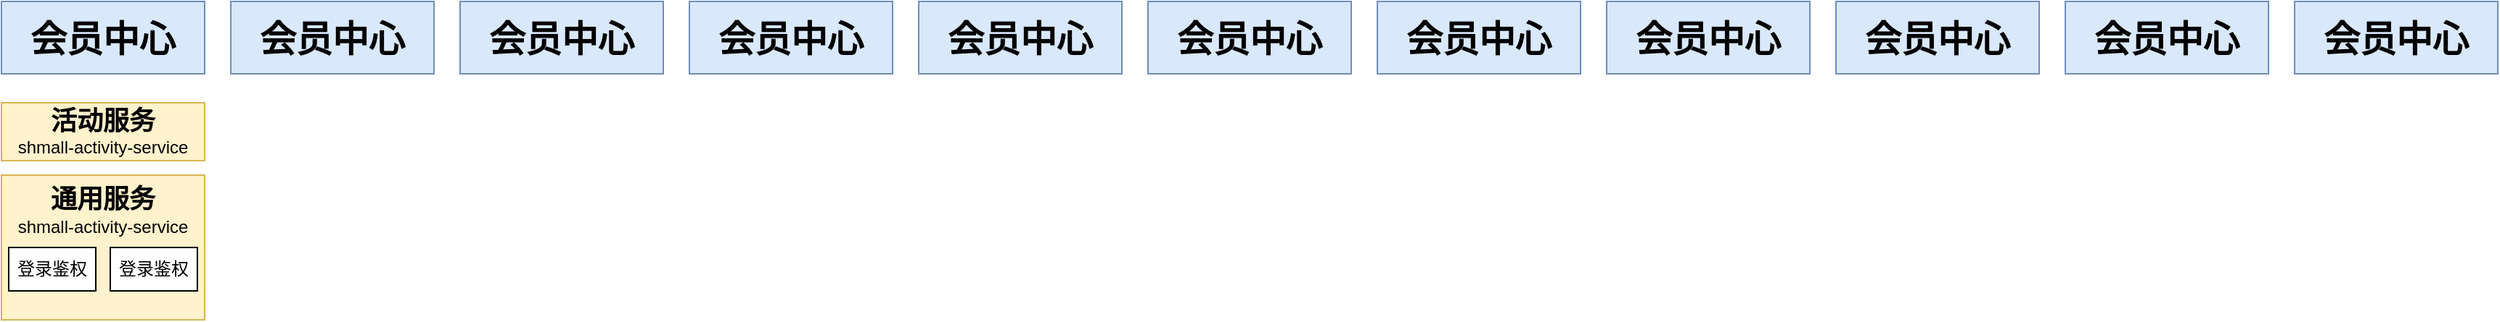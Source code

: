 <mxfile version="24.8.1">
  <diagram name="第 1 页" id="hZs13M3GJtKdBzcRhd1a">
    <mxGraphModel dx="1452" dy="835" grid="1" gridSize="10" guides="1" tooltips="1" connect="1" arrows="1" fold="1" page="1" pageScale="1" pageWidth="827" pageHeight="1169" math="0" shadow="0">
      <root>
        <mxCell id="0" />
        <mxCell id="1" parent="0" />
        <mxCell id="NgWxv2v9otWXy7bS2Y64-9" value="会员中心" style="rounded=0;whiteSpace=wrap;html=1;fillColor=#dae8fc;strokeColor=#6c8ebf;fontSize=25;fontStyle=1" parent="1" vertex="1">
          <mxGeometry x="80" y="170" width="140" height="50" as="geometry" />
        </mxCell>
        <mxCell id="NgWxv2v9otWXy7bS2Y64-10" value="会员中心" style="rounded=0;whiteSpace=wrap;html=1;fillColor=#dae8fc;strokeColor=#6c8ebf;fontSize=25;fontStyle=1" parent="1" vertex="1">
          <mxGeometry x="238" y="170" width="140" height="50" as="geometry" />
        </mxCell>
        <mxCell id="NgWxv2v9otWXy7bS2Y64-11" value="会员中心" style="rounded=0;whiteSpace=wrap;html=1;fillColor=#dae8fc;strokeColor=#6c8ebf;fontSize=25;fontStyle=1" parent="1" vertex="1">
          <mxGeometry x="396" y="170" width="140" height="50" as="geometry" />
        </mxCell>
        <mxCell id="NgWxv2v9otWXy7bS2Y64-12" value="会员中心" style="rounded=0;whiteSpace=wrap;html=1;fillColor=#dae8fc;strokeColor=#6c8ebf;fontSize=25;fontStyle=1" parent="1" vertex="1">
          <mxGeometry x="554" y="170" width="140" height="50" as="geometry" />
        </mxCell>
        <mxCell id="NgWxv2v9otWXy7bS2Y64-13" value="会员中心" style="rounded=0;whiteSpace=wrap;html=1;fillColor=#dae8fc;strokeColor=#6c8ebf;fontSize=25;fontStyle=1" parent="1" vertex="1">
          <mxGeometry x="712" y="170" width="140" height="50" as="geometry" />
        </mxCell>
        <mxCell id="NgWxv2v9otWXy7bS2Y64-14" value="会员中心" style="rounded=0;whiteSpace=wrap;html=1;fillColor=#dae8fc;strokeColor=#6c8ebf;fontSize=25;fontStyle=1" parent="1" vertex="1">
          <mxGeometry x="870" y="170" width="140" height="50" as="geometry" />
        </mxCell>
        <mxCell id="NgWxv2v9otWXy7bS2Y64-15" value="会员中心" style="rounded=0;whiteSpace=wrap;html=1;fillColor=#dae8fc;strokeColor=#6c8ebf;fontSize=25;fontStyle=1" parent="1" vertex="1">
          <mxGeometry x="1028" y="170" width="140" height="50" as="geometry" />
        </mxCell>
        <mxCell id="NgWxv2v9otWXy7bS2Y64-16" value="会员中心" style="rounded=0;whiteSpace=wrap;html=1;fillColor=#dae8fc;strokeColor=#6c8ebf;fontSize=25;fontStyle=1" parent="1" vertex="1">
          <mxGeometry x="1186" y="170" width="140" height="50" as="geometry" />
        </mxCell>
        <mxCell id="NgWxv2v9otWXy7bS2Y64-17" value="会员中心" style="rounded=0;whiteSpace=wrap;html=1;fillColor=#dae8fc;strokeColor=#6c8ebf;fontSize=25;fontStyle=1" parent="1" vertex="1">
          <mxGeometry x="1344" y="170" width="140" height="50" as="geometry" />
        </mxCell>
        <mxCell id="NgWxv2v9otWXy7bS2Y64-18" value="会员中心" style="rounded=0;whiteSpace=wrap;html=1;fillColor=#dae8fc;strokeColor=#6c8ebf;fontSize=25;fontStyle=1" parent="1" vertex="1">
          <mxGeometry x="1502" y="170" width="140" height="50" as="geometry" />
        </mxCell>
        <mxCell id="NgWxv2v9otWXy7bS2Y64-19" value="会员中心" style="rounded=0;whiteSpace=wrap;html=1;fillColor=#dae8fc;strokeColor=#6c8ebf;fontSize=25;fontStyle=1" parent="1" vertex="1">
          <mxGeometry x="1660" y="170" width="140" height="50" as="geometry" />
        </mxCell>
        <mxCell id="NgWxv2v9otWXy7bS2Y64-126" value="&lt;font style=&quot;font-size: 18px;&quot;&gt;&lt;b&gt;活动服务&lt;/b&gt;&lt;/font&gt;&lt;br&gt;shmall-activity-service" style="rounded=0;whiteSpace=wrap;html=1;fillColor=#fff2cc;strokeColor=#d6b656;" parent="1" vertex="1">
          <mxGeometry x="80" y="240" width="140" height="40" as="geometry" />
        </mxCell>
        <mxCell id="a4JvQaVNgnbM3DgSEPgR-2" value="" style="group" vertex="1" connectable="0" parent="1">
          <mxGeometry x="80" y="290" width="140" height="100" as="geometry" />
        </mxCell>
        <mxCell id="NgWxv2v9otWXy7bS2Y64-127" value="&lt;span style=&quot;font-size: 18px;&quot;&gt;&lt;b&gt;通用服务&lt;/b&gt;&lt;/span&gt;&lt;br&gt;shmall-activity-service" style="rounded=0;whiteSpace=wrap;html=1;fillColor=#fff2cc;strokeColor=#d6b656;verticalAlign=top;" parent="a4JvQaVNgnbM3DgSEPgR-2" vertex="1">
          <mxGeometry width="140" height="100" as="geometry" />
        </mxCell>
        <mxCell id="NgWxv2v9otWXy7bS2Y64-128" value="" style="group" parent="a4JvQaVNgnbM3DgSEPgR-2" vertex="1" connectable="0">
          <mxGeometry x="5" y="50" width="130" height="30" as="geometry" />
        </mxCell>
        <mxCell id="NgWxv2v9otWXy7bS2Y64-129" value="登录鉴权" style="rounded=0;whiteSpace=wrap;html=1;" parent="NgWxv2v9otWXy7bS2Y64-128" vertex="1">
          <mxGeometry width="60" height="30" as="geometry" />
        </mxCell>
        <mxCell id="NgWxv2v9otWXy7bS2Y64-130" value="登录鉴权" style="rounded=0;whiteSpace=wrap;html=1;" parent="NgWxv2v9otWXy7bS2Y64-128" vertex="1">
          <mxGeometry x="70" width="60" height="30" as="geometry" />
        </mxCell>
      </root>
    </mxGraphModel>
  </diagram>
</mxfile>
